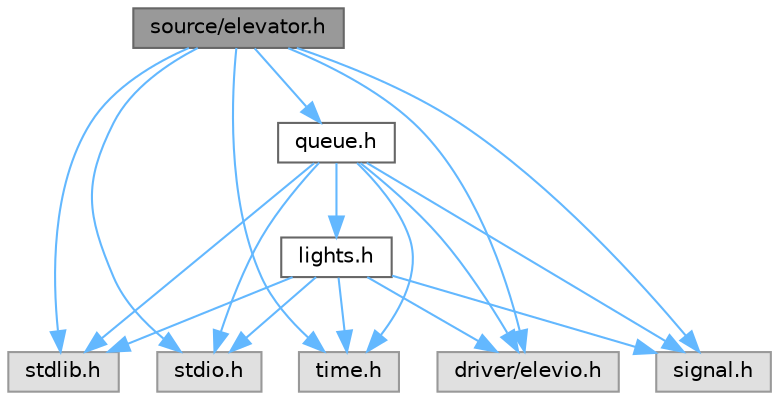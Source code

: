 digraph "source/elevator.h"
{
 // LATEX_PDF_SIZE
  bgcolor="transparent";
  edge [fontname=Helvetica,fontsize=10,labelfontname=Helvetica,labelfontsize=10];
  node [fontname=Helvetica,fontsize=10,shape=box,height=0.2,width=0.4];
  Node1 [id="Node000001",label="source/elevator.h",height=0.2,width=0.4,color="gray40", fillcolor="grey60", style="filled", fontcolor="black",tooltip="h-file containing functions needed for the elevator and the elevator-struct itself"];
  Node1 -> Node2 [id="edge18_Node000001_Node000002",color="steelblue1",style="solid",tooltip=" "];
  Node2 [id="Node000002",label="stdio.h",height=0.2,width=0.4,color="grey60", fillcolor="#E0E0E0", style="filled",tooltip=" "];
  Node1 -> Node3 [id="edge19_Node000001_Node000003",color="steelblue1",style="solid",tooltip=" "];
  Node3 [id="Node000003",label="stdlib.h",height=0.2,width=0.4,color="grey60", fillcolor="#E0E0E0", style="filled",tooltip=" "];
  Node1 -> Node4 [id="edge20_Node000001_Node000004",color="steelblue1",style="solid",tooltip=" "];
  Node4 [id="Node000004",label="signal.h",height=0.2,width=0.4,color="grey60", fillcolor="#E0E0E0", style="filled",tooltip=" "];
  Node1 -> Node5 [id="edge21_Node000001_Node000005",color="steelblue1",style="solid",tooltip=" "];
  Node5 [id="Node000005",label="time.h",height=0.2,width=0.4,color="grey60", fillcolor="#E0E0E0", style="filled",tooltip=" "];
  Node1 -> Node6 [id="edge22_Node000001_Node000006",color="steelblue1",style="solid",tooltip=" "];
  Node6 [id="Node000006",label="driver/elevio.h",height=0.2,width=0.4,color="grey60", fillcolor="#E0E0E0", style="filled",tooltip=" "];
  Node1 -> Node7 [id="edge23_Node000001_Node000007",color="steelblue1",style="solid",tooltip=" "];
  Node7 [id="Node000007",label="queue.h",height=0.2,width=0.4,color="grey40", fillcolor="white", style="filled",URL="$queue_8h.html",tooltip="Functions needed to do operations on the queue and the struct for the queue itself."];
  Node7 -> Node2 [id="edge24_Node000007_Node000002",color="steelblue1",style="solid",tooltip=" "];
  Node7 -> Node3 [id="edge25_Node000007_Node000003",color="steelblue1",style="solid",tooltip=" "];
  Node7 -> Node4 [id="edge26_Node000007_Node000004",color="steelblue1",style="solid",tooltip=" "];
  Node7 -> Node5 [id="edge27_Node000007_Node000005",color="steelblue1",style="solid",tooltip=" "];
  Node7 -> Node6 [id="edge28_Node000007_Node000006",color="steelblue1",style="solid",tooltip=" "];
  Node7 -> Node8 [id="edge29_Node000007_Node000008",color="steelblue1",style="solid",tooltip=" "];
  Node8 [id="Node000008",label="lights.h",height=0.2,width=0.4,color="grey40", fillcolor="white", style="filled",URL="$lights_8h.html",tooltip="Contains function to extinguish all light-indicators."];
  Node8 -> Node2 [id="edge30_Node000008_Node000002",color="steelblue1",style="solid",tooltip=" "];
  Node8 -> Node3 [id="edge31_Node000008_Node000003",color="steelblue1",style="solid",tooltip=" "];
  Node8 -> Node4 [id="edge32_Node000008_Node000004",color="steelblue1",style="solid",tooltip=" "];
  Node8 -> Node5 [id="edge33_Node000008_Node000005",color="steelblue1",style="solid",tooltip=" "];
  Node8 -> Node6 [id="edge34_Node000008_Node000006",color="steelblue1",style="solid",tooltip=" "];
}

